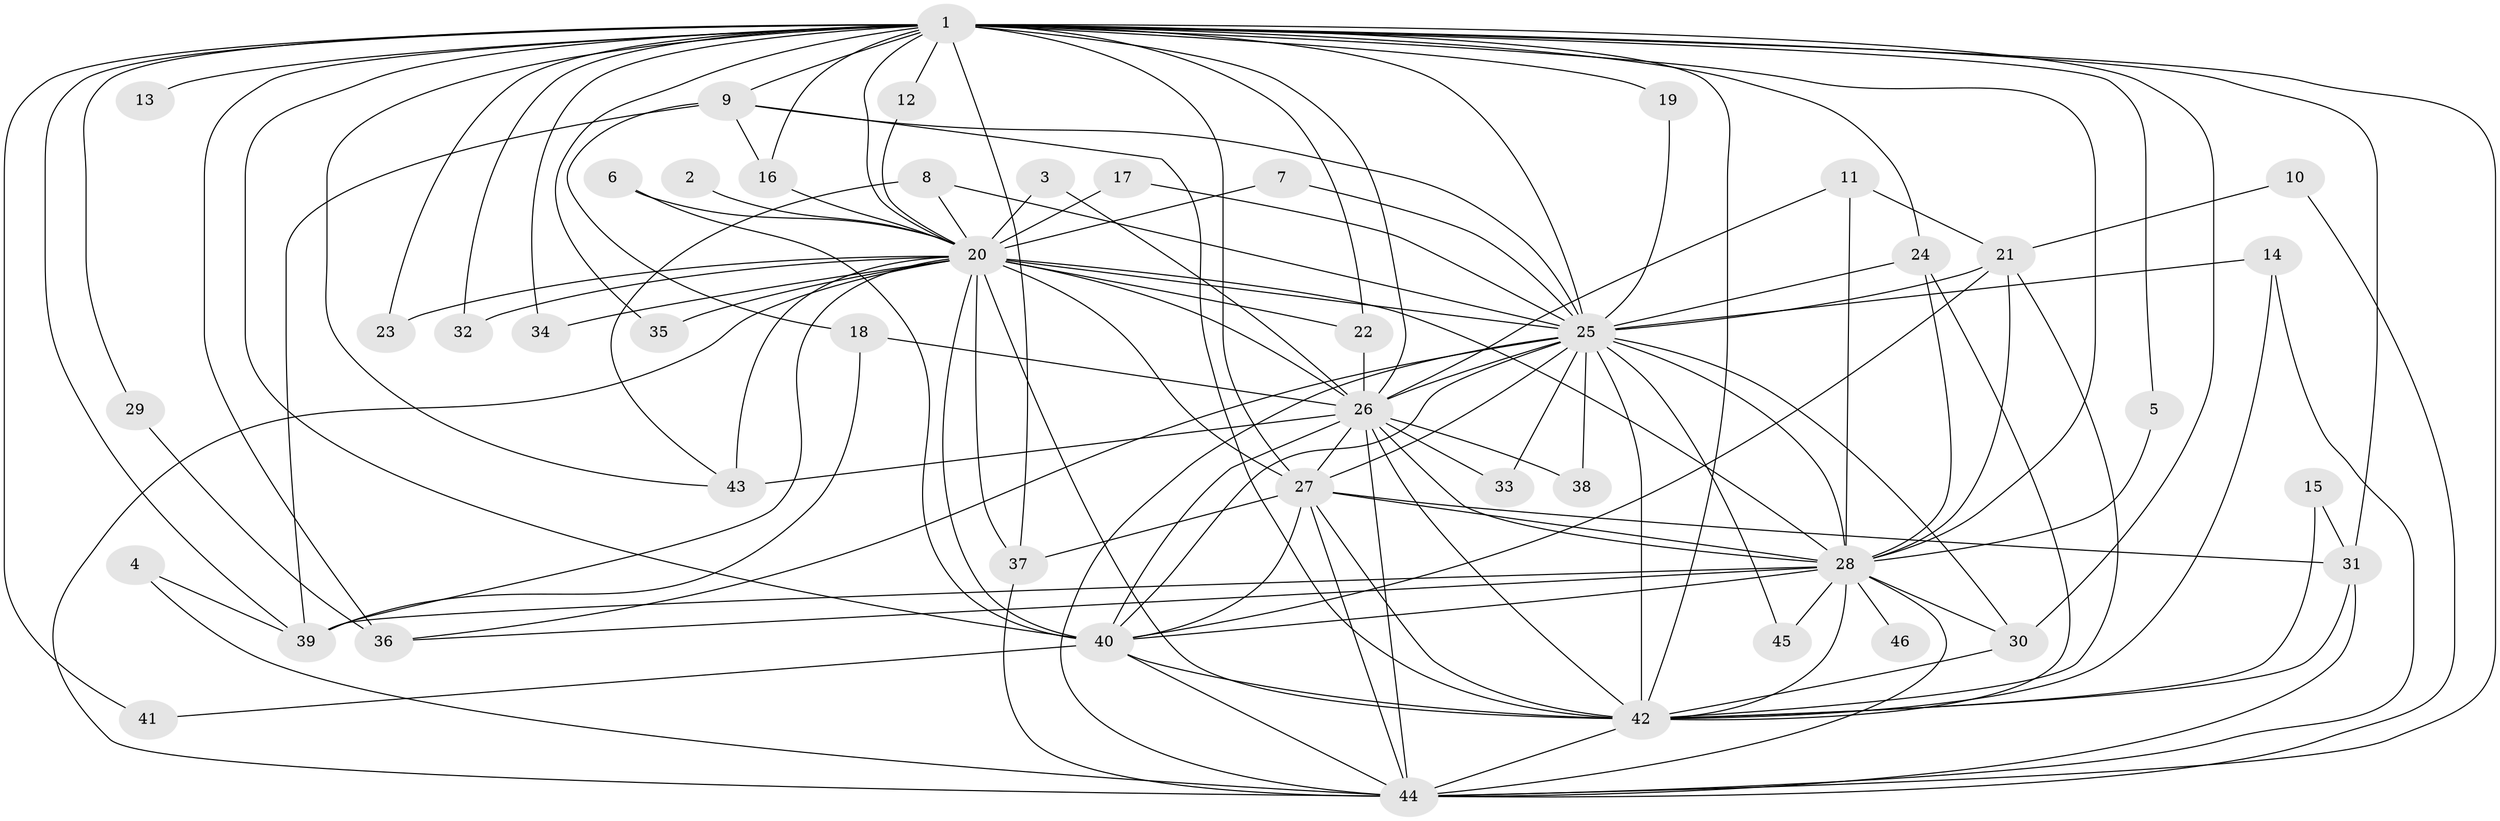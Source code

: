 // original degree distribution, {16: 0.010869565217391304, 29: 0.010869565217391304, 15: 0.03260869565217391, 28: 0.021739130434782608, 19: 0.021739130434782608, 22: 0.010869565217391304, 3: 0.15217391304347827, 2: 0.6086956521739131, 6: 0.021739130434782608, 4: 0.06521739130434782, 7: 0.010869565217391304, 5: 0.03260869565217391}
// Generated by graph-tools (version 1.1) at 2025/25/03/09/25 03:25:42]
// undirected, 46 vertices, 128 edges
graph export_dot {
graph [start="1"]
  node [color=gray90,style=filled];
  1;
  2;
  3;
  4;
  5;
  6;
  7;
  8;
  9;
  10;
  11;
  12;
  13;
  14;
  15;
  16;
  17;
  18;
  19;
  20;
  21;
  22;
  23;
  24;
  25;
  26;
  27;
  28;
  29;
  30;
  31;
  32;
  33;
  34;
  35;
  36;
  37;
  38;
  39;
  40;
  41;
  42;
  43;
  44;
  45;
  46;
  1 -- 5 [weight=1.0];
  1 -- 9 [weight=1.0];
  1 -- 12 [weight=1.0];
  1 -- 13 [weight=2.0];
  1 -- 16 [weight=1.0];
  1 -- 19 [weight=1.0];
  1 -- 20 [weight=3.0];
  1 -- 22 [weight=1.0];
  1 -- 23 [weight=1.0];
  1 -- 24 [weight=1.0];
  1 -- 25 [weight=3.0];
  1 -- 26 [weight=2.0];
  1 -- 27 [weight=2.0];
  1 -- 28 [weight=2.0];
  1 -- 29 [weight=1.0];
  1 -- 30 [weight=1.0];
  1 -- 31 [weight=2.0];
  1 -- 32 [weight=1.0];
  1 -- 34 [weight=1.0];
  1 -- 35 [weight=1.0];
  1 -- 36 [weight=2.0];
  1 -- 37 [weight=1.0];
  1 -- 39 [weight=1.0];
  1 -- 40 [weight=3.0];
  1 -- 41 [weight=1.0];
  1 -- 42 [weight=2.0];
  1 -- 43 [weight=1.0];
  1 -- 44 [weight=2.0];
  2 -- 20 [weight=1.0];
  3 -- 20 [weight=1.0];
  3 -- 26 [weight=1.0];
  4 -- 39 [weight=1.0];
  4 -- 44 [weight=1.0];
  5 -- 28 [weight=1.0];
  6 -- 20 [weight=1.0];
  6 -- 40 [weight=1.0];
  7 -- 20 [weight=1.0];
  7 -- 25 [weight=1.0];
  8 -- 20 [weight=1.0];
  8 -- 25 [weight=1.0];
  8 -- 43 [weight=1.0];
  9 -- 16 [weight=1.0];
  9 -- 18 [weight=1.0];
  9 -- 25 [weight=1.0];
  9 -- 39 [weight=1.0];
  9 -- 42 [weight=2.0];
  10 -- 21 [weight=1.0];
  10 -- 44 [weight=1.0];
  11 -- 21 [weight=1.0];
  11 -- 26 [weight=1.0];
  11 -- 28 [weight=1.0];
  12 -- 20 [weight=1.0];
  14 -- 25 [weight=1.0];
  14 -- 42 [weight=1.0];
  14 -- 44 [weight=1.0];
  15 -- 31 [weight=1.0];
  15 -- 42 [weight=1.0];
  16 -- 20 [weight=1.0];
  17 -- 20 [weight=1.0];
  17 -- 25 [weight=1.0];
  18 -- 26 [weight=1.0];
  18 -- 39 [weight=1.0];
  19 -- 25 [weight=1.0];
  20 -- 22 [weight=1.0];
  20 -- 23 [weight=1.0];
  20 -- 25 [weight=2.0];
  20 -- 26 [weight=1.0];
  20 -- 27 [weight=1.0];
  20 -- 28 [weight=2.0];
  20 -- 32 [weight=1.0];
  20 -- 34 [weight=1.0];
  20 -- 35 [weight=1.0];
  20 -- 37 [weight=2.0];
  20 -- 39 [weight=1.0];
  20 -- 40 [weight=1.0];
  20 -- 42 [weight=2.0];
  20 -- 43 [weight=1.0];
  20 -- 44 [weight=1.0];
  21 -- 25 [weight=1.0];
  21 -- 28 [weight=1.0];
  21 -- 40 [weight=1.0];
  21 -- 42 [weight=1.0];
  22 -- 26 [weight=1.0];
  24 -- 25 [weight=1.0];
  24 -- 28 [weight=1.0];
  24 -- 42 [weight=1.0];
  25 -- 26 [weight=1.0];
  25 -- 27 [weight=2.0];
  25 -- 28 [weight=4.0];
  25 -- 30 [weight=1.0];
  25 -- 33 [weight=1.0];
  25 -- 36 [weight=1.0];
  25 -- 38 [weight=1.0];
  25 -- 40 [weight=2.0];
  25 -- 42 [weight=1.0];
  25 -- 44 [weight=1.0];
  25 -- 45 [weight=1.0];
  26 -- 27 [weight=4.0];
  26 -- 28 [weight=1.0];
  26 -- 33 [weight=1.0];
  26 -- 38 [weight=1.0];
  26 -- 40 [weight=1.0];
  26 -- 42 [weight=1.0];
  26 -- 43 [weight=2.0];
  26 -- 44 [weight=2.0];
  27 -- 28 [weight=1.0];
  27 -- 31 [weight=1.0];
  27 -- 37 [weight=1.0];
  27 -- 40 [weight=1.0];
  27 -- 42 [weight=1.0];
  27 -- 44 [weight=1.0];
  28 -- 30 [weight=1.0];
  28 -- 36 [weight=1.0];
  28 -- 39 [weight=2.0];
  28 -- 40 [weight=1.0];
  28 -- 42 [weight=1.0];
  28 -- 44 [weight=1.0];
  28 -- 45 [weight=1.0];
  28 -- 46 [weight=1.0];
  29 -- 36 [weight=1.0];
  30 -- 42 [weight=1.0];
  31 -- 42 [weight=1.0];
  31 -- 44 [weight=1.0];
  37 -- 44 [weight=1.0];
  40 -- 41 [weight=1.0];
  40 -- 42 [weight=2.0];
  40 -- 44 [weight=1.0];
  42 -- 44 [weight=1.0];
}
